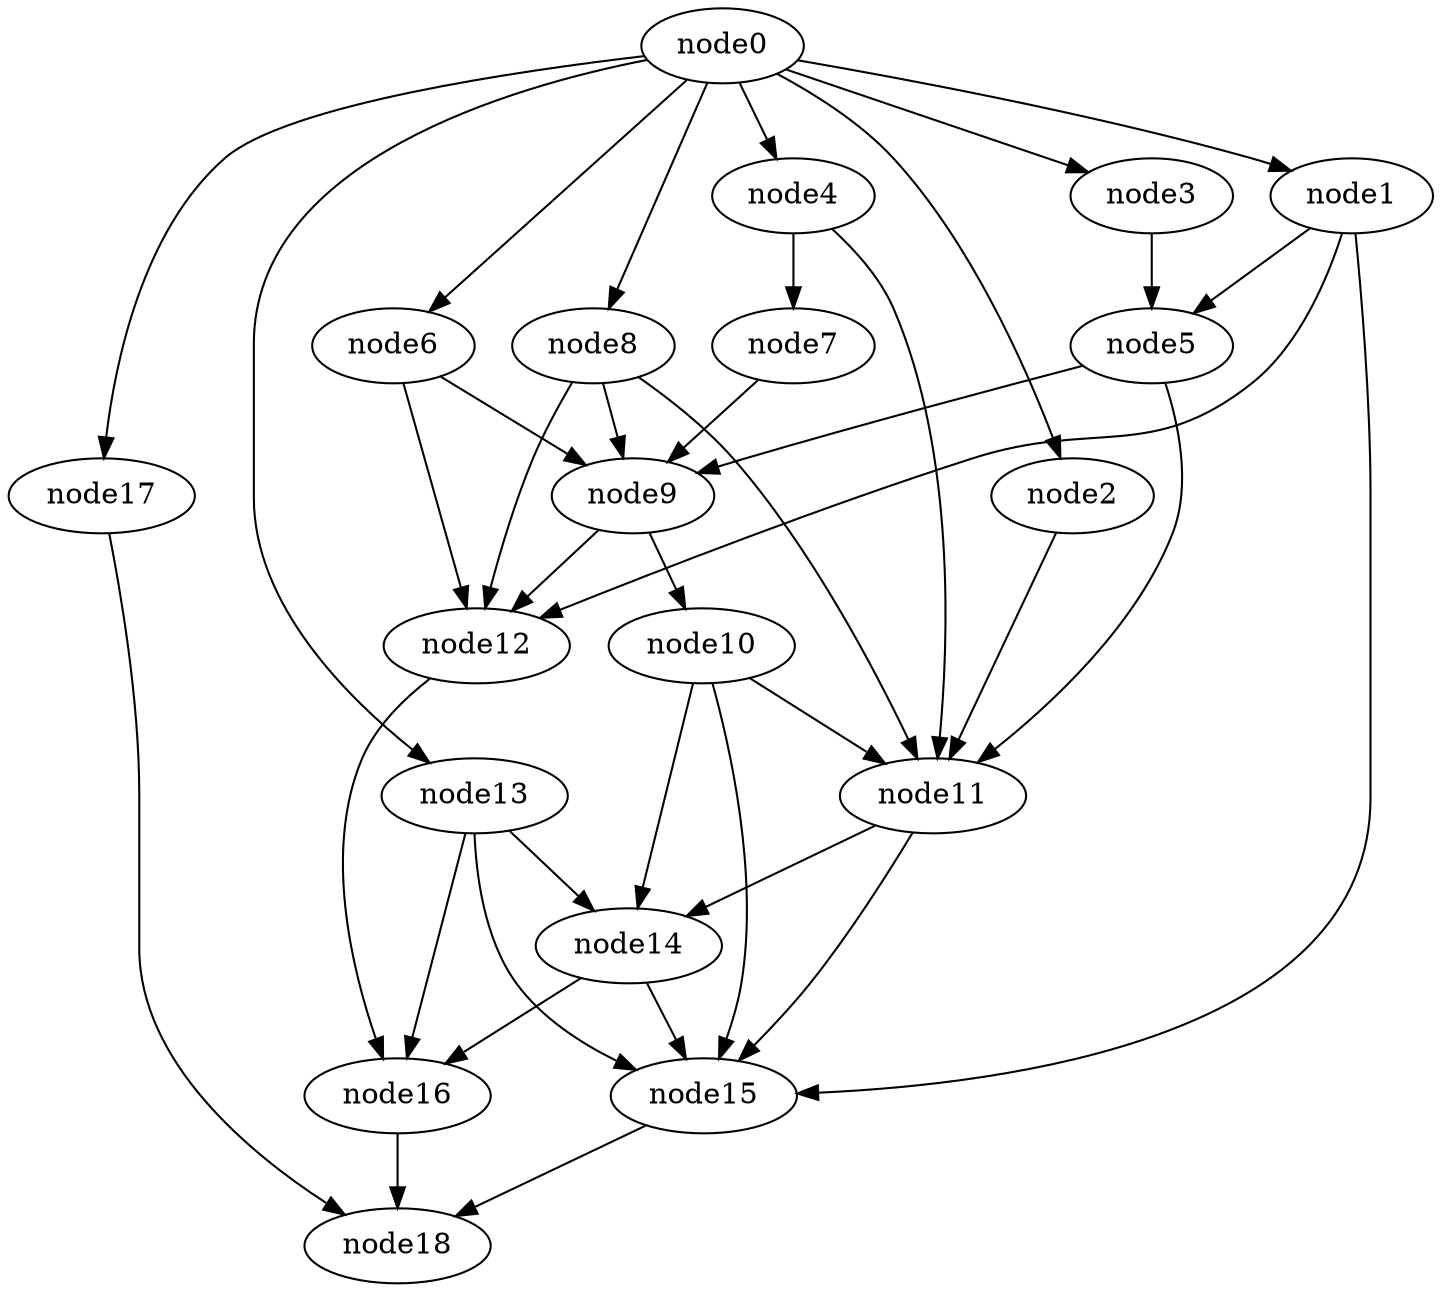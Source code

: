 digraph g{
	node18
	node17 -> node18
	node16 -> node18
	node15 -> node18
	node14 -> node16
	node14 -> node15
	node13 -> node16
	node13 -> node15
	node13 -> node14
	node12 -> node16
	node11 -> node15
	node11 -> node14
	node10 -> node15
	node10 -> node14
	node10 -> node11
	node9 -> node12
	node9 -> node10
	node8 -> node12
	node8 -> node11
	node8 -> node9
	node7 -> node9
	node6 -> node12
	node6 -> node9
	node5 -> node11
	node5 -> node9
	node4 -> node11
	node4 -> node7
	node3 -> node5
	node2 -> node11
	node1 -> node15
	node1 -> node12
	node1 -> node5
	node0 -> node17
	node0 -> node13
	node0 -> node8
	node0 -> node6
	node0 -> node4
	node0 -> node3
	node0 -> node2
	node0 -> node1
}
